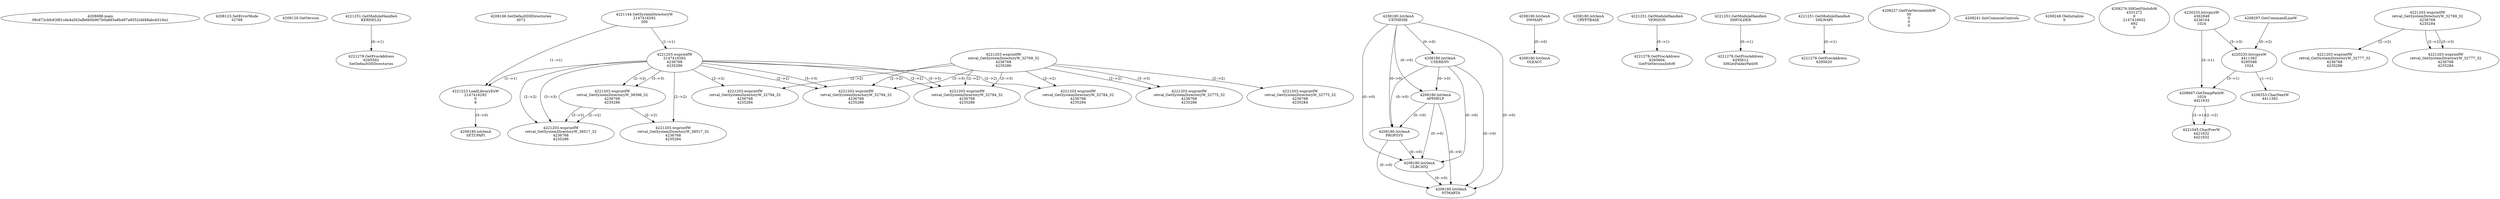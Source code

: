 // Global SCDG with merge call
digraph {
	0 [label="4208088.main
08c672cbfc638f1cde4a502afb6b0b907b0a665a6b487a9552cbf48abcb516a1"]
	1 [label="4208123.SetErrorMode
32769"]
	2 [label="4208129.GetVersion
"]
	3 [label="4221251.GetModuleHandleA
KERNEL32"]
	4 [label="4221278.GetProcAddress
6295592
SetDefaultDllDirectories"]
	3 -> 4 [label="(0-->1)"]
	5 [label="4208166.SetDefaultDllDirectories
3072"]
	6 [label="4221144.GetSystemDirectoryW
2147416292
260"]
	7 [label="4221203.wsprintfW
2147416292
4236768
4235286"]
	6 -> 7 [label="(1-->1)"]
	8 [label="4221223.LoadLibraryExW
2147416292
0
8"]
	6 -> 8 [label="(1-->1)"]
	7 -> 8 [label="(1-->1)"]
	9 [label="4208180.lstrlenA
UXTHEME"]
	10 [label="4208180.lstrlenA
USERENV"]
	9 -> 10 [label="(0-->0)"]
	11 [label="4208180.lstrlenA
SETUPAPI"]
	8 -> 11 [label="(3-->0)"]
	12 [label="4208180.lstrlenA
APPHELP"]
	9 -> 12 [label="(0-->0)"]
	10 -> 12 [label="(0-->0)"]
	13 [label="4221203.wsprintfW
retval_GetSystemDirectoryW_38396_32
4236768
4235286"]
	7 -> 13 [label="(2-->2)"]
	7 -> 13 [label="(3-->3)"]
	14 [label="4208180.lstrlenA
PROPSYS"]
	9 -> 14 [label="(0-->0)"]
	10 -> 14 [label="(0-->0)"]
	12 -> 14 [label="(0-->0)"]
	15 [label="4221203.wsprintfW
retval_GetSystemDirectoryW_38517_32
4236768
4235286"]
	7 -> 15 [label="(2-->2)"]
	13 -> 15 [label="(2-->2)"]
	7 -> 15 [label="(3-->3)"]
	13 -> 15 [label="(3-->3)"]
	16 [label="4208180.lstrlenA
DWMAPI"]
	17 [label="4208180.lstrlenA
CRYPTBASE"]
	18 [label="4208180.lstrlenA
OLEACC"]
	16 -> 18 [label="(0-->0)"]
	19 [label="4208180.lstrlenA
CLBCATQ"]
	9 -> 19 [label="(0-->0)"]
	10 -> 19 [label="(0-->0)"]
	12 -> 19 [label="(0-->0)"]
	14 -> 19 [label="(0-->0)"]
	20 [label="4208180.lstrlenA
NTMARTA"]
	9 -> 20 [label="(0-->0)"]
	10 -> 20 [label="(0-->0)"]
	12 -> 20 [label="(0-->0)"]
	14 -> 20 [label="(0-->0)"]
	19 -> 20 [label="(0-->0)"]
	21 [label="4221251.GetModuleHandleA
VERSION"]
	22 [label="4221278.GetProcAddress
6295604
GetFileVersionInfoW"]
	21 -> 22 [label="(0-->1)"]
	23 [label="4221251.GetModuleHandleA
SHFOLDER"]
	24 [label="4221278.GetProcAddress
6295612
SHGetFolderPathW"]
	23 -> 24 [label="(0-->1)"]
	25 [label="4221251.GetModuleHandleA
SHLWAPI"]
	26 [label="4221278.GetProcAddress
6295620
"]
	25 -> 26 [label="(0-->1)"]
	27 [label="4208227.GetFileVersionInfoW
30
0
0
0"]
	28 [label="4208241.InitCommonControls
"]
	29 [label="4208248.OleInitialize
0"]
	30 [label="4208276.SHGetFileInfoW
4331272
0
2147416932
692
0"]
	31 [label="4220233.lstrcpynW
4362848
4236164
1024"]
	32 [label="4208297.GetCommandLineW
"]
	33 [label="4220233.lstrcpynW
4411392
6295588
1024"]
	32 -> 33 [label="(0-->2)"]
	31 -> 33 [label="(3-->3)"]
	34 [label="4208353.CharNextW
4411392"]
	33 -> 34 [label="(1-->1)"]
	35 [label="4208667.GetTempPathW
1024
4421632"]
	31 -> 35 [label="(3-->1)"]
	33 -> 35 [label="(3-->1)"]
	36 [label="4221045.CharPrevW
4421632
4421632"]
	35 -> 36 [label="(2-->1)"]
	35 -> 36 [label="(2-->2)"]
	37 [label="4221203.wsprintfW
retval_GetSystemDirectoryW_38517_32
4236768
4235284"]
	7 -> 37 [label="(2-->2)"]
	13 -> 37 [label="(2-->2)"]
	38 [label="4221203.wsprintfW
retval_GetSystemDirectoryW_32769_32
4236768
4235286"]
	39 [label="4221203.wsprintfW
retval_GetSystemDirectoryW_32775_32
4236768
4235286"]
	38 -> 39 [label="(2-->2)"]
	38 -> 39 [label="(3-->3)"]
	40 [label="4221203.wsprintfW
retval_GetSystemDirectoryW_32775_32
4236768
4235284"]
	38 -> 40 [label="(2-->2)"]
	41 [label="4221203.wsprintfW
retval_GetSystemDirectoryW_32784_32
4236768
4235286"]
	7 -> 41 [label="(2-->2)"]
	38 -> 41 [label="(2-->2)"]
	7 -> 41 [label="(3-->3)"]
	38 -> 41 [label="(3-->3)"]
	42 [label="4221203.wsprintfW
retval_GetSystemDirectoryW_32784_32
4236768
4235284"]
	7 -> 42 [label="(2-->2)"]
	38 -> 42 [label="(2-->2)"]
	43 [label="4221203.wsprintfW
retval_GetSystemDirectoryW_32794_32
4236768
4235286"]
	7 -> 43 [label="(2-->2)"]
	38 -> 43 [label="(2-->2)"]
	7 -> 43 [label="(3-->3)"]
	38 -> 43 [label="(3-->3)"]
	44 [label="4221203.wsprintfW
retval_GetSystemDirectoryW_32769_32
4236768
4235284"]
	45 [label="4221203.wsprintfW
retval_GetSystemDirectoryW_32777_32
4236768
4235286"]
	44 -> 45 [label="(2-->2)"]
	46 [label="4221203.wsprintfW
retval_GetSystemDirectoryW_32777_32
4236768
4235284"]
	44 -> 46 [label="(2-->2)"]
	44 -> 46 [label="(3-->3)"]
	47 [label="4221203.wsprintfW
retval_GetSystemDirectoryW_32794_32
4236768
4235284"]
	7 -> 47 [label="(2-->2)"]
	38 -> 47 [label="(2-->2)"]
}
